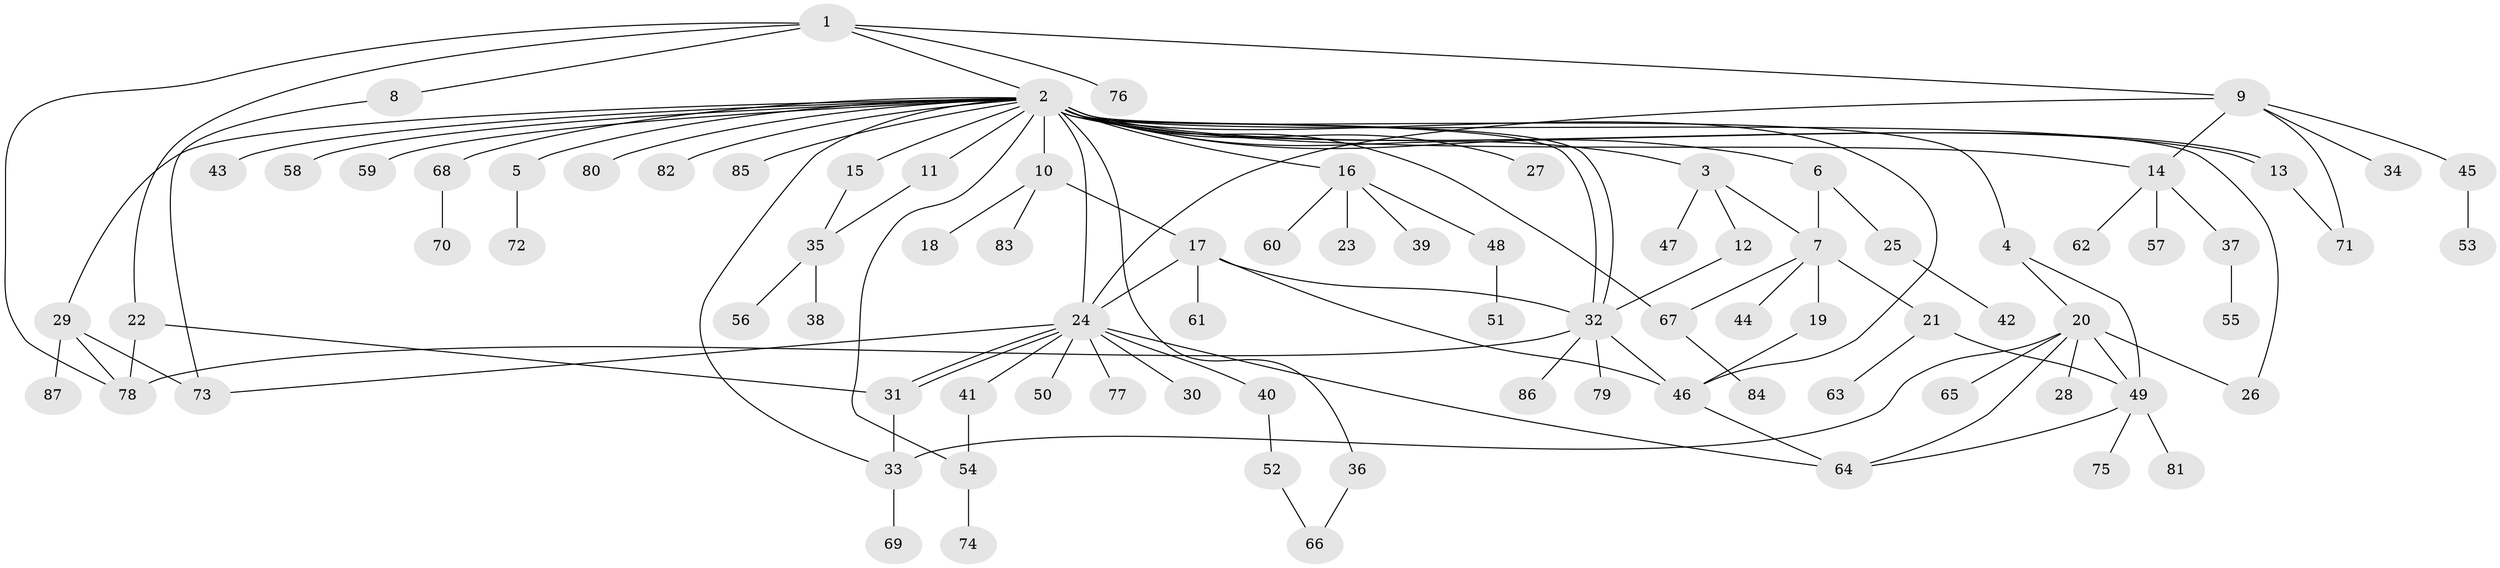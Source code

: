 // Generated by graph-tools (version 1.1) at 2025/14/03/09/25 04:14:22]
// undirected, 87 vertices, 117 edges
graph export_dot {
graph [start="1"]
  node [color=gray90,style=filled];
  1;
  2;
  3;
  4;
  5;
  6;
  7;
  8;
  9;
  10;
  11;
  12;
  13;
  14;
  15;
  16;
  17;
  18;
  19;
  20;
  21;
  22;
  23;
  24;
  25;
  26;
  27;
  28;
  29;
  30;
  31;
  32;
  33;
  34;
  35;
  36;
  37;
  38;
  39;
  40;
  41;
  42;
  43;
  44;
  45;
  46;
  47;
  48;
  49;
  50;
  51;
  52;
  53;
  54;
  55;
  56;
  57;
  58;
  59;
  60;
  61;
  62;
  63;
  64;
  65;
  66;
  67;
  68;
  69;
  70;
  71;
  72;
  73;
  74;
  75;
  76;
  77;
  78;
  79;
  80;
  81;
  82;
  83;
  84;
  85;
  86;
  87;
  1 -- 2;
  1 -- 8;
  1 -- 9;
  1 -- 22;
  1 -- 76;
  1 -- 78;
  2 -- 3;
  2 -- 4;
  2 -- 5;
  2 -- 6;
  2 -- 10;
  2 -- 11;
  2 -- 13;
  2 -- 13;
  2 -- 14;
  2 -- 15;
  2 -- 16;
  2 -- 24;
  2 -- 26;
  2 -- 27;
  2 -- 29;
  2 -- 32;
  2 -- 32;
  2 -- 33;
  2 -- 36;
  2 -- 43;
  2 -- 46;
  2 -- 54;
  2 -- 58;
  2 -- 59;
  2 -- 67;
  2 -- 68;
  2 -- 80;
  2 -- 82;
  2 -- 85;
  3 -- 7;
  3 -- 12;
  3 -- 47;
  4 -- 20;
  4 -- 49;
  5 -- 72;
  6 -- 7;
  6 -- 25;
  7 -- 19;
  7 -- 21;
  7 -- 44;
  7 -- 67;
  8 -- 73;
  9 -- 14;
  9 -- 24;
  9 -- 34;
  9 -- 45;
  9 -- 71;
  10 -- 17;
  10 -- 18;
  10 -- 83;
  11 -- 35;
  12 -- 32;
  13 -- 71;
  14 -- 37;
  14 -- 57;
  14 -- 62;
  15 -- 35;
  16 -- 23;
  16 -- 39;
  16 -- 48;
  16 -- 60;
  17 -- 24;
  17 -- 32;
  17 -- 46;
  17 -- 61;
  19 -- 46;
  20 -- 26;
  20 -- 28;
  20 -- 33;
  20 -- 49;
  20 -- 64;
  20 -- 65;
  21 -- 49;
  21 -- 63;
  22 -- 31;
  22 -- 78;
  24 -- 30;
  24 -- 31;
  24 -- 31;
  24 -- 40;
  24 -- 41;
  24 -- 50;
  24 -- 64;
  24 -- 73;
  24 -- 77;
  25 -- 42;
  29 -- 73;
  29 -- 78;
  29 -- 87;
  31 -- 33;
  32 -- 46;
  32 -- 78;
  32 -- 79;
  32 -- 86;
  33 -- 69;
  35 -- 38;
  35 -- 56;
  36 -- 66;
  37 -- 55;
  40 -- 52;
  41 -- 54;
  45 -- 53;
  46 -- 64;
  48 -- 51;
  49 -- 64;
  49 -- 75;
  49 -- 81;
  52 -- 66;
  54 -- 74;
  67 -- 84;
  68 -- 70;
}
